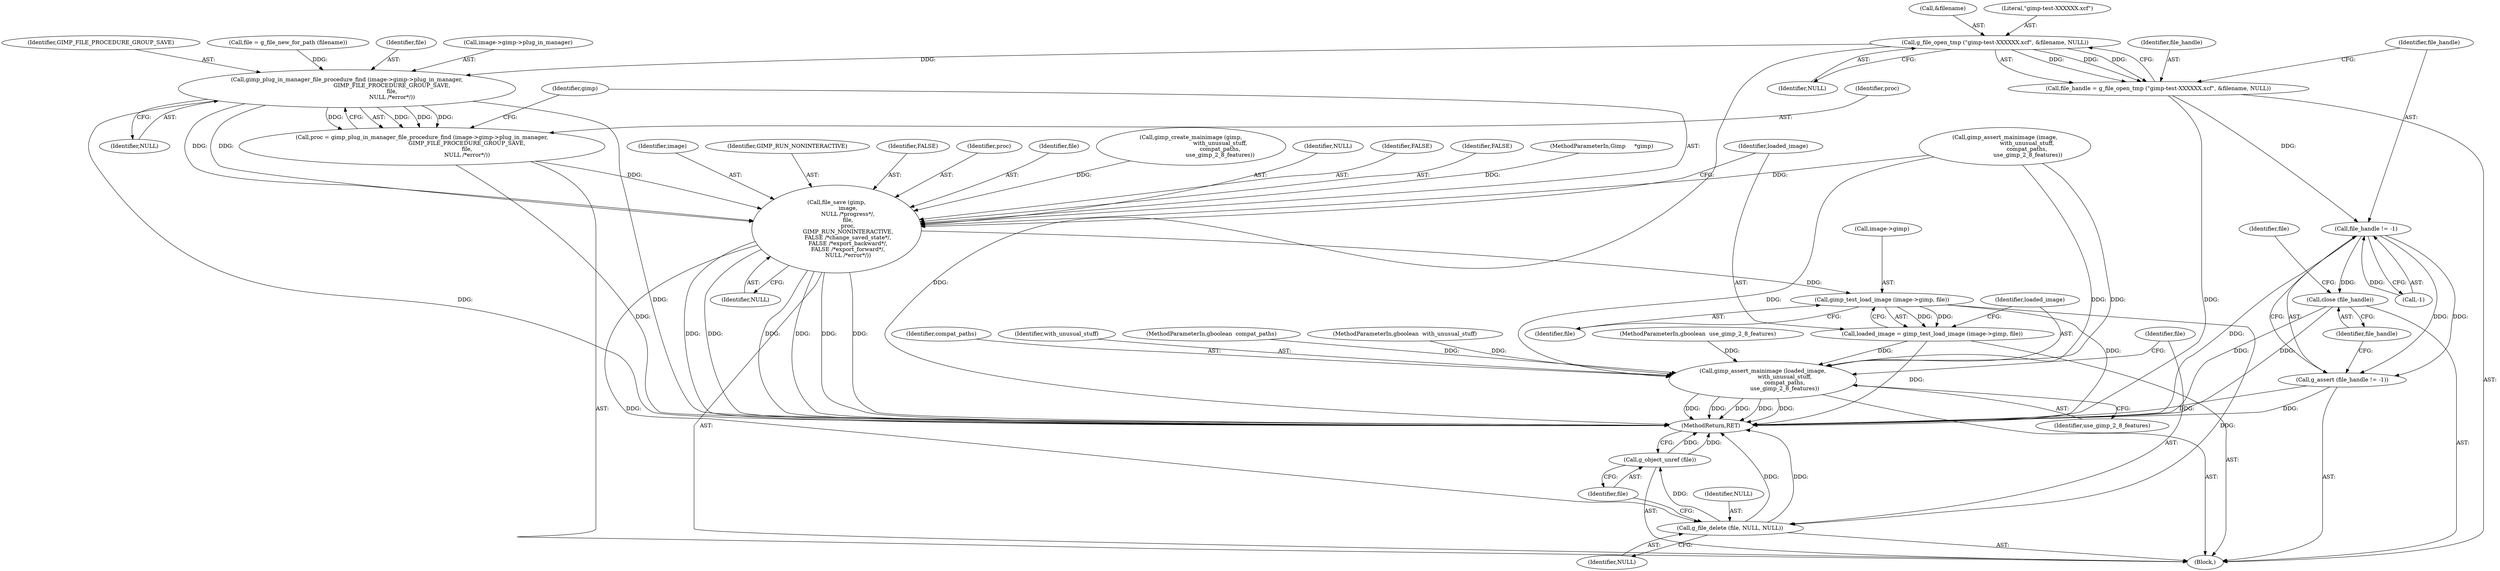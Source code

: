 digraph "0_gimp_c21eff4b031acb04fb4dfce8bd5fdfecc2b6524f@API" {
"1000140" [label="(Call,g_file_open_tmp (\"gimp-test-XXXXXX.xcf\", &filename, NULL))"];
"1000138" [label="(Call,file_handle = g_file_open_tmp (\"gimp-test-XXXXXX.xcf\", &filename, NULL))"];
"1000146" [label="(Call,file_handle != -1)"];
"1000145" [label="(Call,g_assert (file_handle != -1))"];
"1000150" [label="(Call,close (file_handle))"];
"1000160" [label="(Call,gimp_plug_in_manager_file_procedure_find (image->gimp->plug_in_manager,\n                                                   GIMP_FILE_PROCEDURE_GROUP_SAVE,\n                                                   file,\n                                                   NULL /*error*/))"];
"1000158" [label="(Call,proc = gimp_plug_in_manager_file_procedure_find (image->gimp->plug_in_manager,\n                                                   GIMP_FILE_PROCEDURE_GROUP_SAVE,\n                                                   file,\n                                                   NULL /*error*/))"];
"1000169" [label="(Call,file_save (gimp,\n             image,\n             NULL /*progress*/,\n             file,\n             proc,\n             GIMP_RUN_NONINTERACTIVE,\n             FALSE /*change_saved_state*/,\n             FALSE /*export_backward*/,\n             FALSE /*export_forward*/,\n             NULL /*error*/))"];
"1000182" [label="(Call,gimp_test_load_image (image->gimp, file))"];
"1000180" [label="(Call,loaded_image = gimp_test_load_image (image->gimp, file))"];
"1000187" [label="(Call,gimp_assert_mainimage (loaded_image,\n                         with_unusual_stuff,\n                         compat_paths,\n                         use_gimp_2_8_features))"];
"1000192" [label="(Call,g_file_delete (file, NULL, NULL))"];
"1000196" [label="(Call,g_object_unref (file))"];
"1000160" [label="(Call,gimp_plug_in_manager_file_procedure_find (image->gimp->plug_in_manager,\n                                                   GIMP_FILE_PROCEDURE_GROUP_SAVE,\n                                                   file,\n                                                   NULL /*error*/))"];
"1000138" [label="(Call,file_handle = g_file_open_tmp (\"gimp-test-XXXXXX.xcf\", &filename, NULL))"];
"1000193" [label="(Identifier,file)"];
"1000195" [label="(Identifier,NULL)"];
"1000153" [label="(Identifier,file)"];
"1000151" [label="(Identifier,file_handle)"];
"1000187" [label="(Call,gimp_assert_mainimage (loaded_image,\n                         with_unusual_stuff,\n                         compat_paths,\n                         use_gimp_2_8_features))"];
"1000179" [label="(Identifier,NULL)"];
"1000147" [label="(Identifier,file_handle)"];
"1000148" [label="(Call,-1)"];
"1000172" [label="(Identifier,NULL)"];
"1000158" [label="(Call,proc = gimp_plug_in_manager_file_procedure_find (image->gimp->plug_in_manager,\n                                                   GIMP_FILE_PROCEDURE_GROUP_SAVE,\n                                                   file,\n                                                   NULL /*error*/))"];
"1000183" [label="(Call,image->gimp)"];
"1000114" [label="(MethodParameterIn,gboolean  compat_paths)"];
"1000178" [label="(Identifier,FALSE)"];
"1000145" [label="(Call,g_assert (file_handle != -1))"];
"1000113" [label="(MethodParameterIn,gboolean  with_unusual_stuff)"];
"1000177" [label="(Identifier,FALSE)"];
"1000112" [label="(MethodParameterIn,Gimp     *gimp)"];
"1000146" [label="(Call,file_handle != -1)"];
"1000168" [label="(Identifier,NULL)"];
"1000140" [label="(Call,g_file_open_tmp (\"gimp-test-XXXXXX.xcf\", &filename, NULL))"];
"1000180" [label="(Call,loaded_image = gimp_test_load_image (image->gimp, file))"];
"1000115" [label="(MethodParameterIn,gboolean  use_gimp_2_8_features)"];
"1000196" [label="(Call,g_object_unref (file))"];
"1000171" [label="(Identifier,image)"];
"1000169" [label="(Call,file_save (gimp,\n             image,\n             NULL /*progress*/,\n             file,\n             proc,\n             GIMP_RUN_NONINTERACTIVE,\n             FALSE /*change_saved_state*/,\n             FALSE /*export_backward*/,\n             FALSE /*export_forward*/,\n             NULL /*error*/))"];
"1000116" [label="(Block,)"];
"1000175" [label="(Identifier,GIMP_RUN_NONINTERACTIVE)"];
"1000194" [label="(Identifier,NULL)"];
"1000198" [label="(MethodReturn,RET)"];
"1000176" [label="(Identifier,FALSE)"];
"1000161" [label="(Call,image->gimp->plug_in_manager)"];
"1000150" [label="(Call,close (file_handle))"];
"1000190" [label="(Identifier,compat_paths)"];
"1000174" [label="(Identifier,proc)"];
"1000133" [label="(Call,gimp_assert_mainimage (image,\n                         with_unusual_stuff,\n                         compat_paths,\n                          use_gimp_2_8_features))"];
"1000188" [label="(Identifier,loaded_image)"];
"1000181" [label="(Identifier,loaded_image)"];
"1000197" [label="(Identifier,file)"];
"1000144" [label="(Identifier,NULL)"];
"1000142" [label="(Call,&filename)"];
"1000139" [label="(Identifier,file_handle)"];
"1000159" [label="(Identifier,proc)"];
"1000182" [label="(Call,gimp_test_load_image (image->gimp, file))"];
"1000141" [label="(Literal,\"gimp-test-XXXXXX.xcf\")"];
"1000166" [label="(Identifier,GIMP_FILE_PROCEDURE_GROUP_SAVE)"];
"1000152" [label="(Call,file = g_file_new_for_path (filename))"];
"1000189" [label="(Identifier,with_unusual_stuff)"];
"1000191" [label="(Identifier,use_gimp_2_8_features)"];
"1000170" [label="(Identifier,gimp)"];
"1000173" [label="(Identifier,file)"];
"1000186" [label="(Identifier,file)"];
"1000128" [label="(Call,gimp_create_mainimage (gimp,\n                                 with_unusual_stuff,\n                                 compat_paths,\n                                 use_gimp_2_8_features))"];
"1000167" [label="(Identifier,file)"];
"1000192" [label="(Call,g_file_delete (file, NULL, NULL))"];
"1000140" -> "1000138"  [label="AST: "];
"1000140" -> "1000144"  [label="CFG: "];
"1000141" -> "1000140"  [label="AST: "];
"1000142" -> "1000140"  [label="AST: "];
"1000144" -> "1000140"  [label="AST: "];
"1000138" -> "1000140"  [label="CFG: "];
"1000140" -> "1000198"  [label="DDG: "];
"1000140" -> "1000138"  [label="DDG: "];
"1000140" -> "1000138"  [label="DDG: "];
"1000140" -> "1000138"  [label="DDG: "];
"1000140" -> "1000160"  [label="DDG: "];
"1000138" -> "1000116"  [label="AST: "];
"1000139" -> "1000138"  [label="AST: "];
"1000147" -> "1000138"  [label="CFG: "];
"1000138" -> "1000198"  [label="DDG: "];
"1000138" -> "1000146"  [label="DDG: "];
"1000146" -> "1000145"  [label="AST: "];
"1000146" -> "1000148"  [label="CFG: "];
"1000147" -> "1000146"  [label="AST: "];
"1000148" -> "1000146"  [label="AST: "];
"1000145" -> "1000146"  [label="CFG: "];
"1000146" -> "1000198"  [label="DDG: "];
"1000146" -> "1000145"  [label="DDG: "];
"1000146" -> "1000145"  [label="DDG: "];
"1000148" -> "1000146"  [label="DDG: "];
"1000146" -> "1000150"  [label="DDG: "];
"1000145" -> "1000116"  [label="AST: "];
"1000151" -> "1000145"  [label="CFG: "];
"1000145" -> "1000198"  [label="DDG: "];
"1000145" -> "1000198"  [label="DDG: "];
"1000150" -> "1000116"  [label="AST: "];
"1000150" -> "1000151"  [label="CFG: "];
"1000151" -> "1000150"  [label="AST: "];
"1000153" -> "1000150"  [label="CFG: "];
"1000150" -> "1000198"  [label="DDG: "];
"1000150" -> "1000198"  [label="DDG: "];
"1000160" -> "1000158"  [label="AST: "];
"1000160" -> "1000168"  [label="CFG: "];
"1000161" -> "1000160"  [label="AST: "];
"1000166" -> "1000160"  [label="AST: "];
"1000167" -> "1000160"  [label="AST: "];
"1000168" -> "1000160"  [label="AST: "];
"1000158" -> "1000160"  [label="CFG: "];
"1000160" -> "1000198"  [label="DDG: "];
"1000160" -> "1000198"  [label="DDG: "];
"1000160" -> "1000158"  [label="DDG: "];
"1000160" -> "1000158"  [label="DDG: "];
"1000160" -> "1000158"  [label="DDG: "];
"1000160" -> "1000158"  [label="DDG: "];
"1000152" -> "1000160"  [label="DDG: "];
"1000160" -> "1000169"  [label="DDG: "];
"1000160" -> "1000169"  [label="DDG: "];
"1000158" -> "1000116"  [label="AST: "];
"1000159" -> "1000158"  [label="AST: "];
"1000170" -> "1000158"  [label="CFG: "];
"1000158" -> "1000198"  [label="DDG: "];
"1000158" -> "1000169"  [label="DDG: "];
"1000169" -> "1000116"  [label="AST: "];
"1000169" -> "1000179"  [label="CFG: "];
"1000170" -> "1000169"  [label="AST: "];
"1000171" -> "1000169"  [label="AST: "];
"1000172" -> "1000169"  [label="AST: "];
"1000173" -> "1000169"  [label="AST: "];
"1000174" -> "1000169"  [label="AST: "];
"1000175" -> "1000169"  [label="AST: "];
"1000176" -> "1000169"  [label="AST: "];
"1000177" -> "1000169"  [label="AST: "];
"1000178" -> "1000169"  [label="AST: "];
"1000179" -> "1000169"  [label="AST: "];
"1000181" -> "1000169"  [label="CFG: "];
"1000169" -> "1000198"  [label="DDG: "];
"1000169" -> "1000198"  [label="DDG: "];
"1000169" -> "1000198"  [label="DDG: "];
"1000169" -> "1000198"  [label="DDG: "];
"1000169" -> "1000198"  [label="DDG: "];
"1000169" -> "1000198"  [label="DDG: "];
"1000128" -> "1000169"  [label="DDG: "];
"1000112" -> "1000169"  [label="DDG: "];
"1000133" -> "1000169"  [label="DDG: "];
"1000169" -> "1000182"  [label="DDG: "];
"1000169" -> "1000192"  [label="DDG: "];
"1000182" -> "1000180"  [label="AST: "];
"1000182" -> "1000186"  [label="CFG: "];
"1000183" -> "1000182"  [label="AST: "];
"1000186" -> "1000182"  [label="AST: "];
"1000180" -> "1000182"  [label="CFG: "];
"1000182" -> "1000198"  [label="DDG: "];
"1000182" -> "1000180"  [label="DDG: "];
"1000182" -> "1000180"  [label="DDG: "];
"1000182" -> "1000192"  [label="DDG: "];
"1000180" -> "1000116"  [label="AST: "];
"1000181" -> "1000180"  [label="AST: "];
"1000188" -> "1000180"  [label="CFG: "];
"1000180" -> "1000198"  [label="DDG: "];
"1000180" -> "1000187"  [label="DDG: "];
"1000187" -> "1000116"  [label="AST: "];
"1000187" -> "1000191"  [label="CFG: "];
"1000188" -> "1000187"  [label="AST: "];
"1000189" -> "1000187"  [label="AST: "];
"1000190" -> "1000187"  [label="AST: "];
"1000191" -> "1000187"  [label="AST: "];
"1000193" -> "1000187"  [label="CFG: "];
"1000187" -> "1000198"  [label="DDG: "];
"1000187" -> "1000198"  [label="DDG: "];
"1000187" -> "1000198"  [label="DDG: "];
"1000187" -> "1000198"  [label="DDG: "];
"1000187" -> "1000198"  [label="DDG: "];
"1000133" -> "1000187"  [label="DDG: "];
"1000133" -> "1000187"  [label="DDG: "];
"1000133" -> "1000187"  [label="DDG: "];
"1000113" -> "1000187"  [label="DDG: "];
"1000114" -> "1000187"  [label="DDG: "];
"1000115" -> "1000187"  [label="DDG: "];
"1000192" -> "1000116"  [label="AST: "];
"1000192" -> "1000195"  [label="CFG: "];
"1000193" -> "1000192"  [label="AST: "];
"1000194" -> "1000192"  [label="AST: "];
"1000195" -> "1000192"  [label="AST: "];
"1000197" -> "1000192"  [label="CFG: "];
"1000192" -> "1000198"  [label="DDG: "];
"1000192" -> "1000198"  [label="DDG: "];
"1000192" -> "1000196"  [label="DDG: "];
"1000196" -> "1000116"  [label="AST: "];
"1000196" -> "1000197"  [label="CFG: "];
"1000197" -> "1000196"  [label="AST: "];
"1000198" -> "1000196"  [label="CFG: "];
"1000196" -> "1000198"  [label="DDG: "];
"1000196" -> "1000198"  [label="DDG: "];
}
